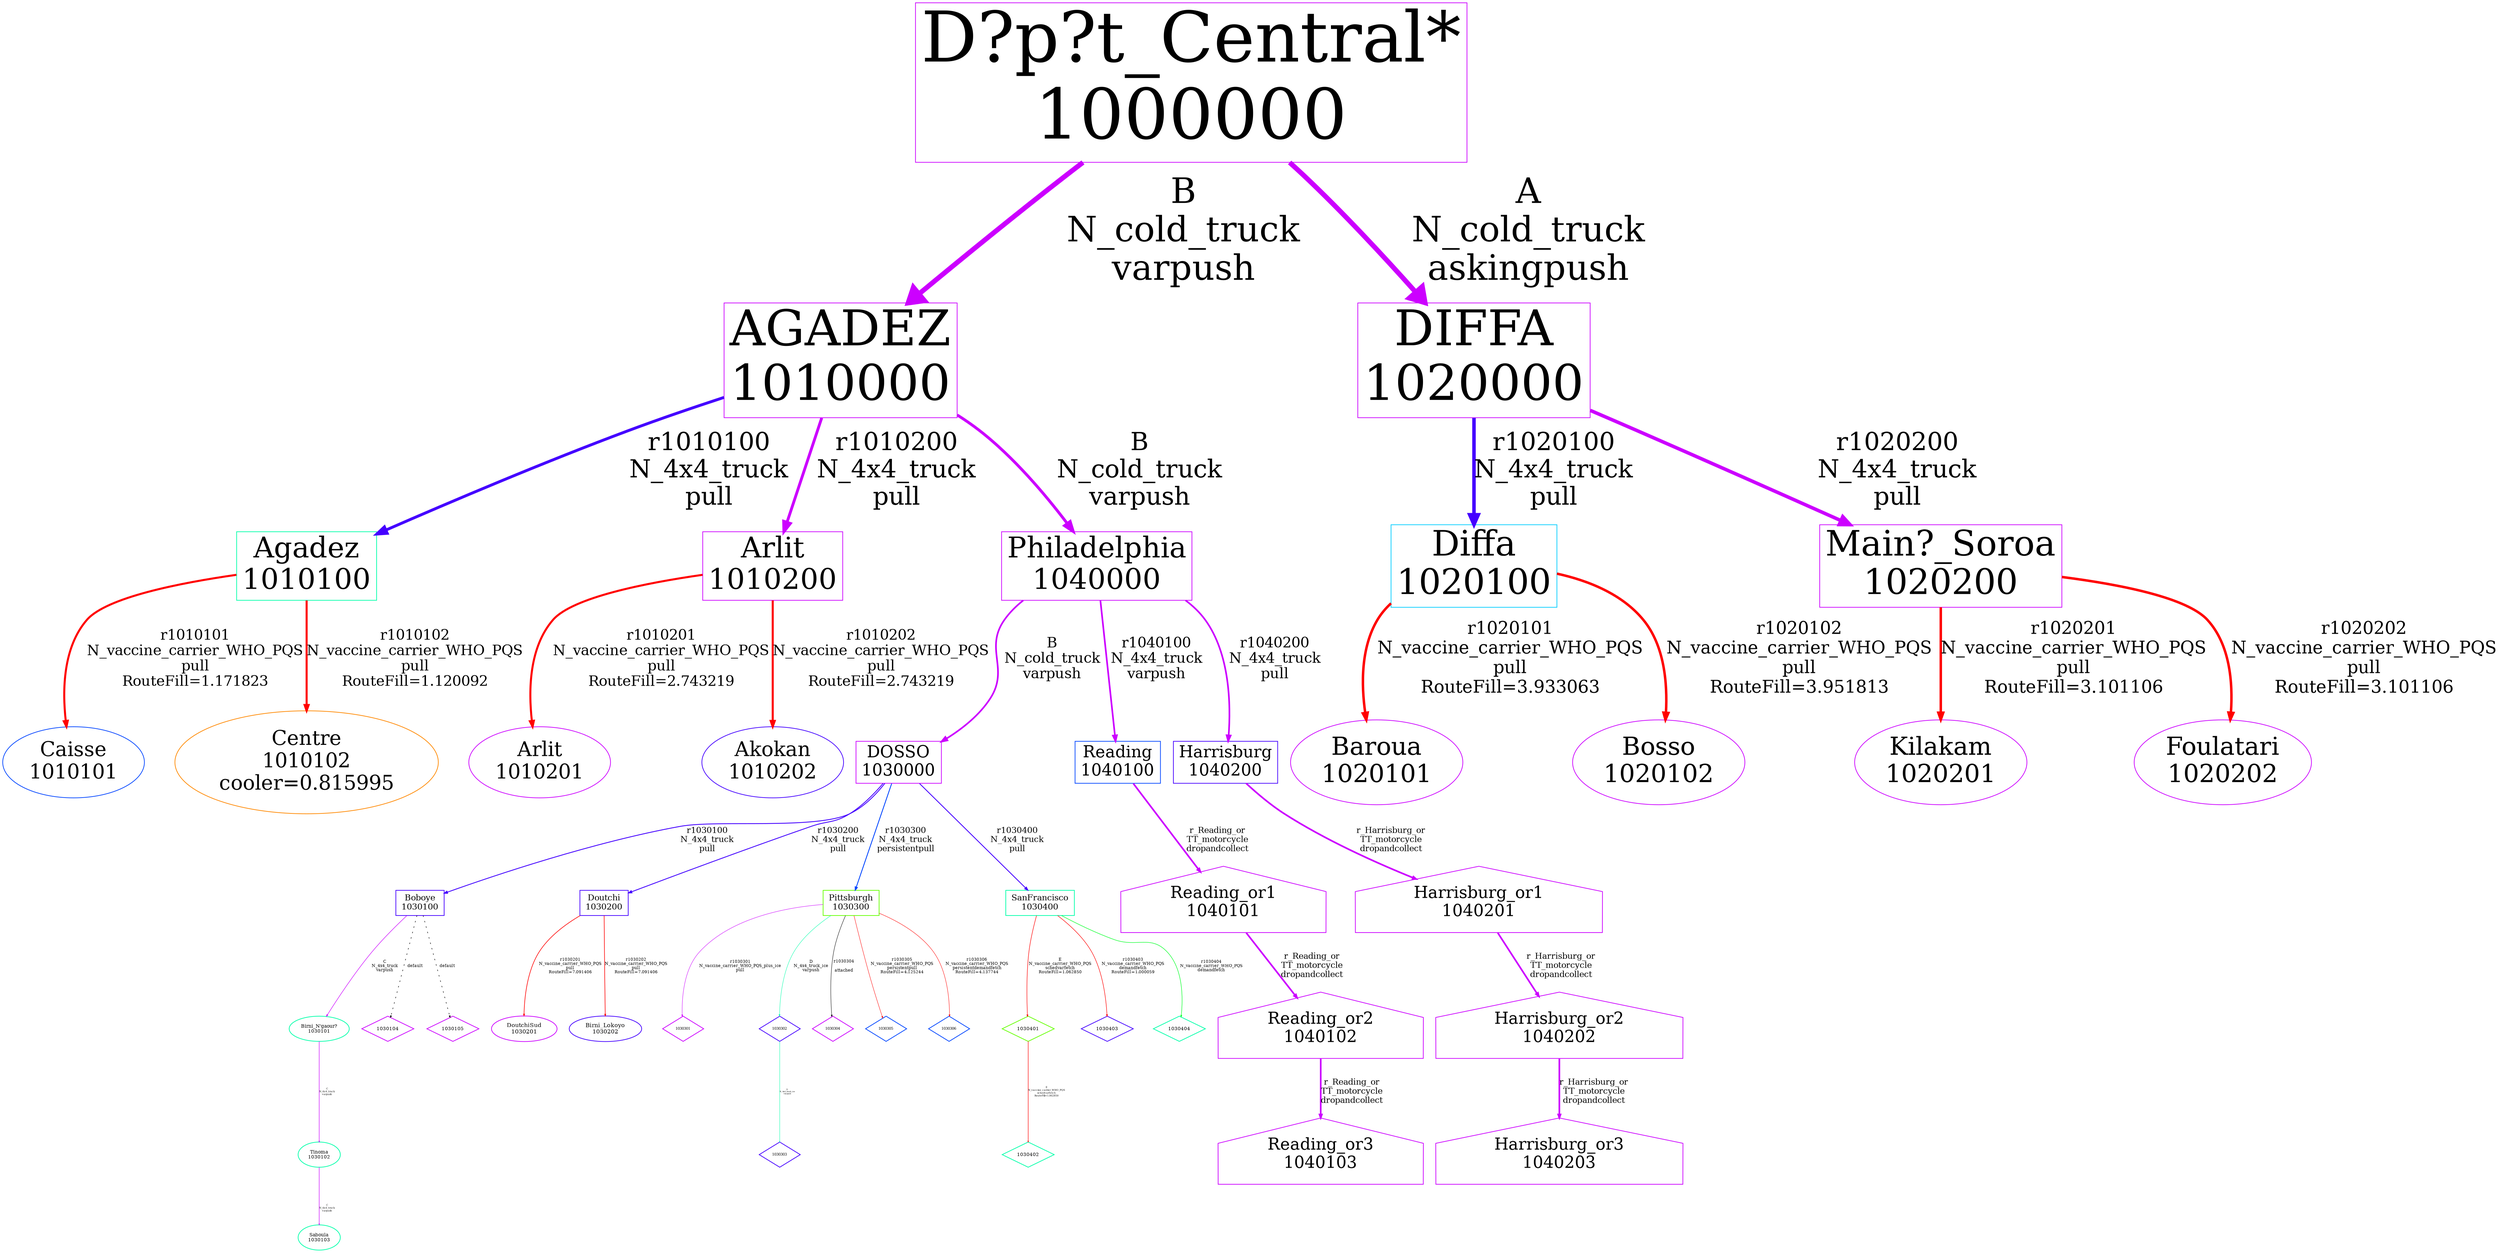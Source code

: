 digraph {
n1000000 [hermes_id="1000000" color="0.800 1.0 1.0" label="D?p?t_Central*
1000000" shape="box" fontsize="100.00"]
n1010000 [hermes_id="1010000" color="0.800 1.0 1.0" label="AGADEZ
1010000" shape="box" fontsize=" 70.71"]
n1010100 [hermes_id="1010100" color="0.444 1.0 1.0" label="Agadez
1010100" shape="box" fontsize=" 40.82"]
n1010101 [hermes_id="1010101" color="0.622 1.0 1.0" label="Caisse
1010101" shape="ellipse" fontsize=" 28.87"]
n1010102 [hermes_id="1010102" color="0.089 1.0 1.0" label="Centre
1010102
cooler=0.815995" shape="ellipse" fontsize=" 28.87"]
n1010200 [hermes_id="1010200" color="0.800 1.0 1.0" label="Arlit
1010200" shape="box" fontsize=" 40.82"]
n1010201 [hermes_id="1010201" color="0.800 1.0 1.0" label="Arlit
1010201" shape="ellipse" fontsize=" 28.87"]
n1010202 [hermes_id="1010202" color="0.711 1.0 1.0" label="Akokan
1010202" shape="ellipse" fontsize=" 28.87"]
n1020000 [hermes_id="1020000" color="0.800 1.0 1.0" label="DIFFA
1020000" shape="box" fontsize=" 70.71"]
n1020100 [hermes_id="1020100" color="0.533 1.0 1.0" label="Diffa
1020100" shape="box" fontsize=" 50.00"]
n1020101 [hermes_id="1020101" color="0.800 1.0 1.0" label="Baroua
1020101" shape="ellipse" fontsize=" 35.36"]
n1020102 [hermes_id="1020102" color="0.800 1.0 1.0" label="Bosso
1020102" shape="ellipse" fontsize=" 35.36"]
n1020200 [hermes_id="1020200" color="0.800 1.0 1.0" label="Main?_Soroa
1020200" shape="box" fontsize=" 50.00"]
n1020201 [hermes_id="1020201" color="0.800 1.0 1.0" label="Kilakam
1020201" shape="ellipse" fontsize=" 35.36"]
n1020202 [hermes_id="1020202" color="0.800 1.0 1.0" label="Foulatari
1020202" shape="ellipse" fontsize=" 35.36"]
n1030000 [hermes_id="1030000" color="0.800 1.0 1.0" label="DOSSO
1030000" shape="box" hermes_cluster="DOSSO" fontsize=" 23.57"]
n1030100 [hermes_id="1030100" color="0.711 1.0 1.0" label="Boboye
1030100" shape="box" fontsize=" 11.79"]
n1030101 [hermes_id="1030101" color="0.444 1.0 1.0" label="Birni_N'gaour?
1030101" shape="ellipse" fontsize="  6.80"]
n1030102 [hermes_id="1030102" color="0.444 1.0 1.0" label="Tinoma
1030102" shape="ellipse" fontsize="  6.80"]
n1030103 [hermes_id="1030103" color="0.444 1.0 1.0" label="Saboula
1030103" shape="ellipse" fontsize="  6.80"]
n1030104 [hermes_id="1030104" color="0.800 1.0 1.0" shape="diamond" label="1030104" fontsize="  6.80"]
n1030105 [hermes_id="1030105" color="0.800 1.0 1.0" shape="diamond" label="1030105" fontsize="  6.80"]
n1030200 [hermes_id="1030200" color="0.711 1.0 1.0" label="Doutchi
1030200" shape="box" fontsize=" 11.79"]
n1030201 [hermes_id="1030201" color="0.800 1.0 1.0" label="DoutchiSud
1030201" shape="ellipse" fontsize="  8.33"]
n1030202 [hermes_id="1030202" color="0.711 1.0 1.0" label="Birni_Lokoyo
1030202" shape="ellipse" fontsize="  8.33"]
n1030300 [hermes_id="1030300" color="0.267 1.0 1.0" label="Pittsburgh
1030300" shape="box" hermes_cluster="Pittsburgh" fontsize=" 11.79"]
n1030301 [hermes_id="1030301" color="0.800 1.0 1.0" shape="diamond" label="1030301" fontsize="  5.27"]
n1030302 [hermes_id="1030302" color="0.711 1.0 1.0" shape="diamond" label="1030302" fontsize="  5.27"]
n1030303 [hermes_id="1030303" color="0.711 1.0 1.0" shape="diamond" label="1030303" fontsize="  5.27"]
n1030304 [hermes_id="1030304" color="0.800 1.0 1.0" shape="diamond" label="1030304" fontsize="  5.27"]
n1030305 [hermes_id="1030305" color="0.622 1.0 1.0" shape="diamond" label="1030305" fontsize="  5.27"]
n1030306 [hermes_id="1030306" color="0.622 1.0 1.0" shape="diamond" label="1030306" fontsize="  5.27"]
n1030400 [hermes_id="1030400" color="0.444 1.0 1.0" label="SanFrancisco
1030400" shape="box" fontsize=" 11.79"]
n1030401 [hermes_id="1030401" color="0.267 1.0 1.0" shape="diamond" label="1030401" fontsize="  6.80"]
n1030402 [hermes_id="1030402" color="0.444 1.0 1.0" shape="diamond" label="1030402" fontsize="  6.80"]
n1030403 [hermes_id="1030403" color="0.711 1.0 1.0" shape="diamond" label="1030403" fontsize="  6.80"]
n1030404 [hermes_id="1030404" color="0.444 1.0 1.0" shape="diamond" label="1030404" fontsize="  6.80"]
n1040000 [hermes_id="1040000" color="0.800 1.0 1.0" label="Philadelphia
1040000" shape="box" fontsize=" 40.82"]
n1040100 [hermes_id="1040100" color="0.622 1.0 1.0" label="Reading
1040100" shape="box" fontsize=" 23.57"]
n1040101 [hermes_id="1040101" color="0.800 1.0 1.0" label="Reading_or1
1040101" shape="house" fontsize=" 23.57"]
n1040102 [hermes_id="1040102" color="0.800 1.0 1.0" label="Reading_or2
1040102" shape="house" fontsize=" 23.57"]
n1040103 [hermes_id="1040103" color="0.800 1.0 1.0" label="Reading_or3
1040103" shape="house" fontsize=" 23.57"]
n1040200 [hermes_id="1040200" color="0.711 1.0 1.0" label="Harrisburg
1040200" shape="box" fontsize=" 23.57"]
n1040201 [hermes_id="1040201" color="0.800 1.0 1.0" label="Harrisburg_or1
1040201" shape="house" fontsize=" 23.57"]
n1040202 [hermes_id="1040202" color="0.800 1.0 1.0" label="Harrisburg_or2
1040202" shape="house" fontsize=" 23.57"]
n1040203 [hermes_id="1040203" color="0.800 1.0 1.0" label="Harrisburg_or3
1040203" shape="house" fontsize=" 23.57"]
n1000000 -> n1020000 [color="0.800 1.0 1.0" label="A
N_cold_truck
askingpush" fontsize=" 50.00" penwidth="  7.07" arrowsize="  2.00"]
n1000000 -> n1010000 [color="0.800 1.0 1.0" label="B
N_cold_truck
varpush" fontsize=" 50.00" penwidth="  7.07" arrowsize="  2.00"]
n1010000 -> n1010200 [color="0.800 1.0 1.0" label="r1010200
N_4x4_truck
pull" fontsize=" 35.36" penwidth="  4.08" arrowsize="  1.41"]
n1010000 -> n1040000 [color="0.800 1.0 1.0" label="B
N_cold_truck
varpush" fontsize=" 35.36" penwidth="  4.08" arrowsize="  1.41"]
n1010000 -> n1010100 [color="0.711 1.0 1.0" label="r1010100
N_4x4_truck
pull" fontsize=" 35.36" penwidth="  4.08" arrowsize="  1.41"]
n1010100 -> n1010102 [color="0.000 1.0 1.0" label="r1010102
N_vaccine_carrier_WHO_PQS
pull
RouteFill=1.120092" fontsize=" 20.41" penwidth="  2.89" arrowsize="  0.82"]
n1010100 -> n1010101 [color="0.000 1.0 1.0" label="r1010101
N_vaccine_carrier_WHO_PQS
pull
RouteFill=1.171823" fontsize=" 20.41" penwidth="  2.89" arrowsize="  0.82"]
n1010200 -> n1010201 [color="0.000 1.0 1.0" label="r1010201
N_vaccine_carrier_WHO_PQS
pull
RouteFill=2.743219" fontsize=" 20.41" penwidth="  2.89" arrowsize="  0.82"]
n1010200 -> n1010202 [color="0.000 1.0 1.0" label="r1010202
N_vaccine_carrier_WHO_PQS
pull
RouteFill=2.743219" fontsize=" 20.41" penwidth="  2.89" arrowsize="  0.82"]
n1020000 -> n1020100 [color="0.711 1.0 1.0" label="r1020100
N_4x4_truck
pull" fontsize=" 35.36" penwidth="  5.00" arrowsize="  1.41"]
n1020000 -> n1020200 [color="0.800 1.0 1.0" label="r1020200
N_4x4_truck
pull" fontsize=" 35.36" penwidth="  5.00" arrowsize="  1.41"]
n1020100 -> n1020101 [color="0.000 1.0 1.0" label="r1020101
N_vaccine_carrier_WHO_PQS
pull
RouteFill=3.933063" fontsize=" 25.00" penwidth="  3.54" arrowsize="  1.00"]
n1020100 -> n1020102 [color="0.000 1.0 1.0" label="r1020102
N_vaccine_carrier_WHO_PQS
pull
RouteFill=3.951813" fontsize=" 25.00" penwidth="  3.54" arrowsize="  1.00"]
n1020200 -> n1020202 [color="0.000 1.0 1.0" label="r1020202
N_vaccine_carrier_WHO_PQS
pull
RouteFill=3.101106" fontsize=" 25.00" penwidth="  3.54" arrowsize="  1.00"]
n1020200 -> n1020201 [color="0.000 1.0 1.0" label="r1020201
N_vaccine_carrier_WHO_PQS
pull
RouteFill=3.101106" fontsize=" 25.00" penwidth="  3.54" arrowsize="  1.00"]
n1030000 -> n1030100 [color="0.711 1.0 1.0" label="r1030100
N_4x4_truck
pull" fontsize=" 11.79" penwidth="  1.18" arrowsize="  0.47"]
n1030000 -> n1030300 [color="0.622 1.0 1.0" label="r1030300
N_4x4_truck
persistentpull" fontsize=" 11.79" penwidth="  1.18" arrowsize="  0.47"]
n1030000 -> n1030200 [color="0.711 1.0 1.0" label="r1030200
N_4x4_truck
pull" fontsize=" 11.79" penwidth="  1.18" arrowsize="  0.47"]
n1030000 -> n1030400 [color="0.711 1.0 1.0" label="r1030400
N_4x4_truck
pull" fontsize=" 11.79" penwidth="  1.18" arrowsize="  0.47"]
n1030100 -> n1030101 [color="0.800 1.0 1.0" label="C
N_4x4_truck
varpush" fontsize="  5.89" penwidth="  0.68" arrowsize="  0.24"]
n1030100 -> n1030104 [label="default" style="dotted" fontsize="  5.89" penwidth="  0.68" arrowsize="  0.24"]
n1030100 -> n1030105 [label="default" style="dotted" fontsize="  5.89" penwidth="  0.68" arrowsize="  0.24"]
n1030101 -> n1030102 [color="0.800 1.0 1.0" label="C
N_4x4_truck
varpush" fontsize="  3.40" penwidth="  0.68" arrowsize="  0.14"]
n1030102 -> n1030103 [color="0.800 1.0 1.0" label="C
N_4x4_truck
varpush" fontsize="  3.40" penwidth="  0.68" arrowsize="  0.14"]
n1030200 -> n1030201 [color="0.000 1.0 1.0" label="r1030201
N_vaccine_carrier_WHO_PQS
pull
RouteFill=7.091406" fontsize="  5.89" penwidth="  0.83" arrowsize="  0.24"]
n1030200 -> n1030202 [color="0.000 1.0 1.0" label="r1030202
N_vaccine_carrier_WHO_PQS
pull
RouteFill=7.091406" fontsize="  5.89" penwidth="  0.83" arrowsize="  0.24"]
n1030300 -> n1030306 [color="0.000 1.0 1.0" label="r1030306
N_vaccine_carrier_WHO_PQS
persistentdemandfetch
RouteFill=4.137744" fontsize="  5.89" penwidth="  0.53" arrowsize="  0.24"]
n1030300 -> n1030305 [color="0.000 1.0 1.0" label="r1030305
N_vaccine_carrier_WHO_PQS
persistentpull
RouteFill=4.125244" fontsize="  5.89" penwidth="  0.53" arrowsize="  0.24"]
n1030300 -> n1030304 [color="black" label="r1030304

attached" fontsize="  5.89" penwidth="  0.53" arrowsize="  0.24"]
n1030300 -> n1030301 [color="0.800 1.0 1.0" label="r1030301
N_vaccine_carrier_WHO_PQS_plus_ice
pull" fontsize="  5.89" penwidth="  0.53" arrowsize="  0.24"]
n1030300 -> n1030302 [color="0.444 1.0 1.0" label="D
N_4x4_truck_ice
varpush" fontsize="  5.89" penwidth="  0.53" arrowsize="  0.24"]
n1030302 -> n1030303 [color="0.444 1.0 1.0" label="D
N_4x4_truck_ice
varpush" fontsize="  2.64" penwidth="  0.53" arrowsize="  0.11"]
n1030400 -> n1030401 [color="0.000 1.0 1.0" label="E
N_vaccine_carrier_WHO_PQS
schedvarfetch
RouteFill=1.062850" fontsize="  5.89" penwidth="  0.68" arrowsize="  0.24"]
n1030400 -> n1030403 [color="0.000 1.0 1.0" label="r1030403
N_vaccine_carrier_WHO_PQS
demandfetch
RouteFill=1.000059" fontsize="  5.89" penwidth="  0.68" arrowsize="  0.24"]
n1030400 -> n1030404 [color="0.356 1.0 1.0" label="r1030404
N_vaccine_carrier_WHO_PQS
demandfetch" fontsize="  5.89" penwidth="  0.68" arrowsize="  0.24"]
n1030401 -> n1030402 [color="0.000 1.0 1.0" label="E
N_vaccine_carrier_WHO_PQS
schedvarfetch
RouteFill=1.062850" fontsize="  3.40" penwidth="  0.68" arrowsize="  0.14"]
n1040000 -> n1030000 [color="0.800 1.0 1.0" label="B
N_cold_truck
varpush" fontsize=" 20.41" penwidth="  2.36" arrowsize="  0.82"]
n1040000 -> n1040100 [color="0.800 1.0 1.0" label="r1040100
N_4x4_truck
varpush" fontsize=" 20.41" penwidth="  2.36" arrowsize="  0.82"]
n1040000 -> n1040200 [color="0.800 1.0 1.0" label="r1040200
N_4x4_truck
pull" fontsize=" 20.41" penwidth="  2.36" arrowsize="  0.82"]
n1040100 -> n1040101 [color="0.800 1.0 1.0" label="r_Reading_or
TT_motorcycle
dropandcollect" fontsize=" 11.79" penwidth="  2.36" arrowsize="  0.47"]
n1040101 -> n1040102 [color="0.800 1.0 1.0" label="r_Reading_or
TT_motorcycle
dropandcollect" fontsize=" 11.79" penwidth="  2.36" arrowsize="  0.47"]
n1040102 -> n1040103 [color="0.800 1.0 1.0" label="r_Reading_or
TT_motorcycle
dropandcollect" fontsize=" 11.79" penwidth="  2.36" arrowsize="  0.47"]
n1040200 -> n1040201 [color="0.800 1.0 1.0" label="r_Harrisburg_or
TT_motorcycle
dropandcollect" fontsize=" 11.79" penwidth="  2.36" arrowsize="  0.47"]
n1040201 -> n1040202 [color="0.800 1.0 1.0" label="r_Harrisburg_or
TT_motorcycle
dropandcollect" fontsize=" 11.79" penwidth="  2.36" arrowsize="  0.47"]
n1040202 -> n1040203 [color="0.800 1.0 1.0" label="r_Harrisburg_or
TT_motorcycle
dropandcollect" fontsize=" 11.79" penwidth="  2.36" arrowsize="  0.47"]
}
